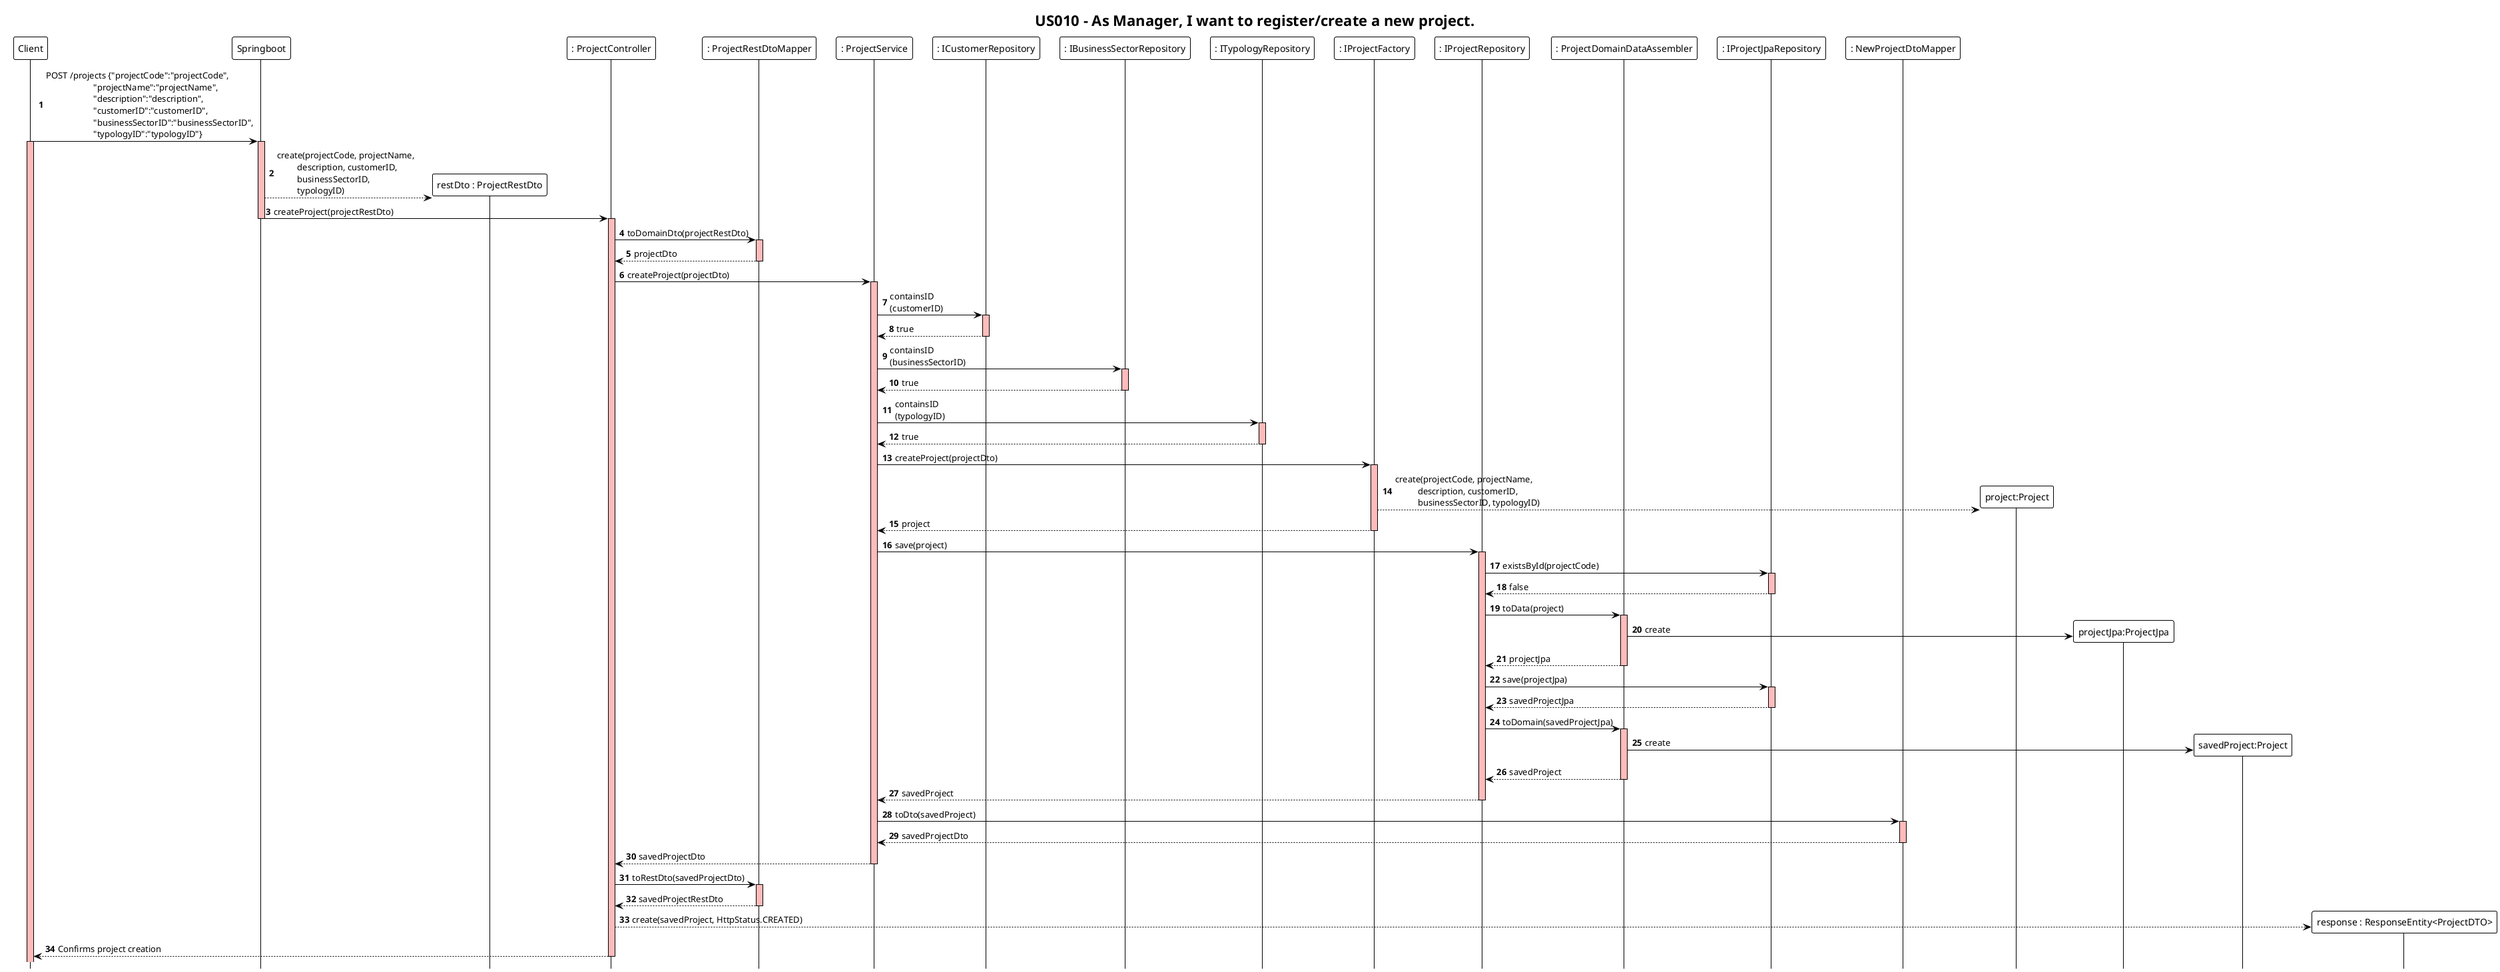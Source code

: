 @startuml
!theme plain
hide footbox
autonumber
skinparam sequence {
LifeLineBackgroundColor #FFBBBB
}
title "US010 - As Manager, I want to register/create a new project."

participant Client
participant Springboot
participant "restDto : ProjectRestDto" as DTOin
participant ": ProjectController" as Controller
participant ": ProjectRestDtoMapper" as Mapper
participant ": ProjectService" as Service
participant ": ICustomerRepository" as CustomerJpaRepository
participant ": IBusinessSectorRepository" as BusinessSectorJpaRepository
participant ": ITypologyRepository" as TypologyJpaRepository
participant ": IProjectFactory" as Factory

participant ": IProjectRepository" as ProjRepository
participant ": ProjectDomainDataAssembler" as Assembler
participant ": IProjectJpaRepository" as ProjectJpaRepository
participant ": NewProjectDtoMapper" as NewMapper
participant "project:Project" as project
participant "projectJpa:ProjectJpa" as projectJpa
participant "savedProject:Project" as savedProject
participant "response : ResponseEntity<ProjectDTO>" as response


Client ->  Springboot: POST /projects {"projectCode":"projectCode",\n                     "projectName":"projectName",\n                     "description":"description",\n                     "customerID":"customerID",\n                     "businessSectorID":"businessSectorID",\n                     "typologyID":"typologyID"}
activate Client

activate Springboot
Springboot --> DTOin ** : create(projectCode, projectName,\n         description, customerID,\n         businessSectorID,\n         typologyID)
Springboot -> Controller: createProject(projectRestDto)
deactivate Springboot
activate Controller

Controller -> Mapper: toDomainDto(projectRestDto)
activate Mapper

Mapper --> Controller: projectDto
deactivate Mapper

Controller -> Service: createProject(projectDto)
activate Service

Service -> CustomerJpaRepository : containsID\n(customerID)
activate CustomerJpaRepository
CustomerJpaRepository --> Service : true
deactivate CustomerJpaRepository

Service -> BusinessSectorJpaRepository : containsID\n(businessSectorID)
activate BusinessSectorJpaRepository
BusinessSectorJpaRepository --> Service : true
deactivate BusinessSectorJpaRepository

Service -> TypologyJpaRepository : containsID\n(typologyID)
activate TypologyJpaRepository
TypologyJpaRepository --> Service : true
deactivate TypologyJpaRepository

Service -> Factory:createProject(projectDto)
activate Factory

Factory --> project ** :create(projectCode, projectName,\n          description, customerID,\n          businessSectorID, typologyID)
Factory --> Service :project
deactivate

'Saving in the JpaRepository
Service -> ProjRepository : save(project)
activate ProjRepository

ProjRepository -> ProjectJpaRepository : existsById(projectCode)
activate ProjectJpaRepository

ProjectJpaRepository --> ProjRepository : false
deactivate ProjectJpaRepository

ProjRepository -> Assembler : toData(project)
activate Assembler

Assembler -> projectJpa ** : create
Assembler --> ProjRepository: projectJpa
deactivate Assembler

ProjRepository -> ProjectJpaRepository : save(projectJpa)
activate ProjectJpaRepository

ProjectJpaRepository --> ProjRepository : savedProjectJpa
deactivate ProjectJpaRepository

ProjRepository -> Assembler : toDomain(savedProjectJpa)
activate Assembler

Assembler -> savedProject ** : create
Assembler --> ProjRepository : savedProject
deactivate Assembler

ProjRepository --> Service: savedProject
deactivate ProjRepository

Service -> NewMapper: toDto(savedProject)
activate NewMapper

NewMapper --> Service: savedProjectDto
deactivate NewMapper

Service --> Controller : savedProjectDto
deactivate Service

Controller -> Mapper: toRestDto(savedProjectDto)
activate Mapper

Mapper --> Controller: savedProjectRestDto
deactivate Mapper

Controller --> response ** : create(savedProject, HttpStatus.CREATED)
Controller --> Client : Confirms project creation
deactivate Controller

@enduml